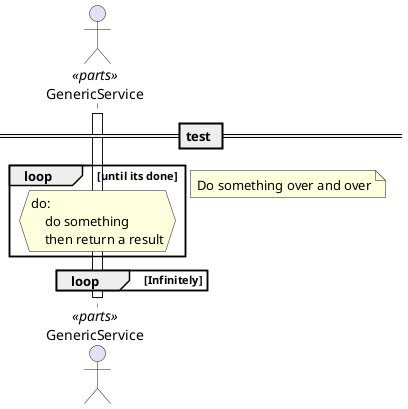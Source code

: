 @startuml Loops

== test ==

actor "GenericService" as GenericService <<parts>>

activate GenericService
loop until its done
    hnote over GenericService
    do:
        do something
        then return a result
    end hnote
end
loop Infinitely
    note right: Do something over and over
end

deactivate GenericService

@enduml
